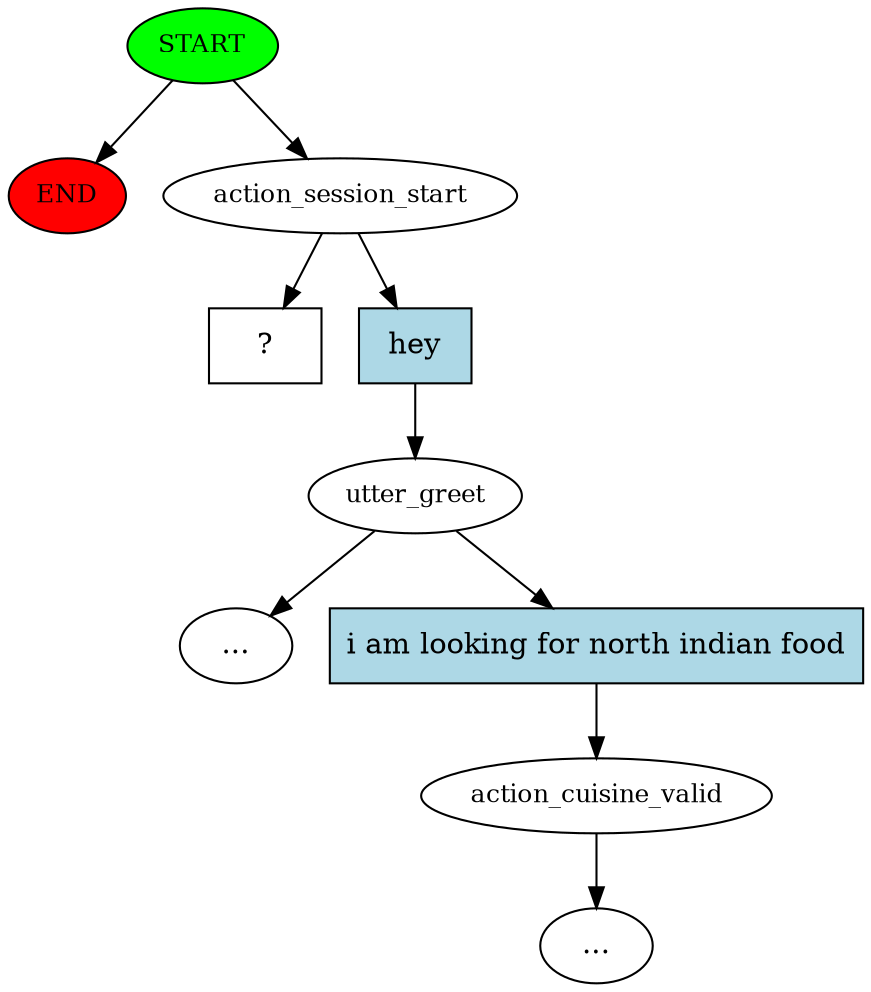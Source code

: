 digraph  {
0 [class="start active", fillcolor=green, fontsize=12, label=START, style=filled];
"-1" [class=end, fillcolor=red, fontsize=12, label=END, style=filled];
1 [class=active, fontsize=12, label=action_session_start];
2 [class="", fontsize=12, label=utter_greet];
"-3" [class=ellipsis, label="..."];
5 [class="", fontsize=12, label=action_cuisine_valid];
"-4" [class=ellipsis, label="..."];
7 [class="intent dashed active", label="  ?  ", shape=rect];
8 [class=intent, fillcolor=lightblue, label=hey, shape=rect, style=filled];
9 [class=intent, fillcolor=lightblue, label="i am looking for north indian food", shape=rect, style=filled];
0 -> "-1"  [class="", key=NONE, label=""];
0 -> 1  [class=active, key=NONE, label=""];
1 -> 7  [class=active, key=NONE, label=""];
1 -> 8  [class="", key=0];
2 -> "-3"  [class="", key=NONE, label=""];
2 -> 9  [class="", key=0];
5 -> "-4"  [class="", key=NONE, label=""];
8 -> 2  [class="", key=0];
9 -> 5  [class="", key=0];
}

